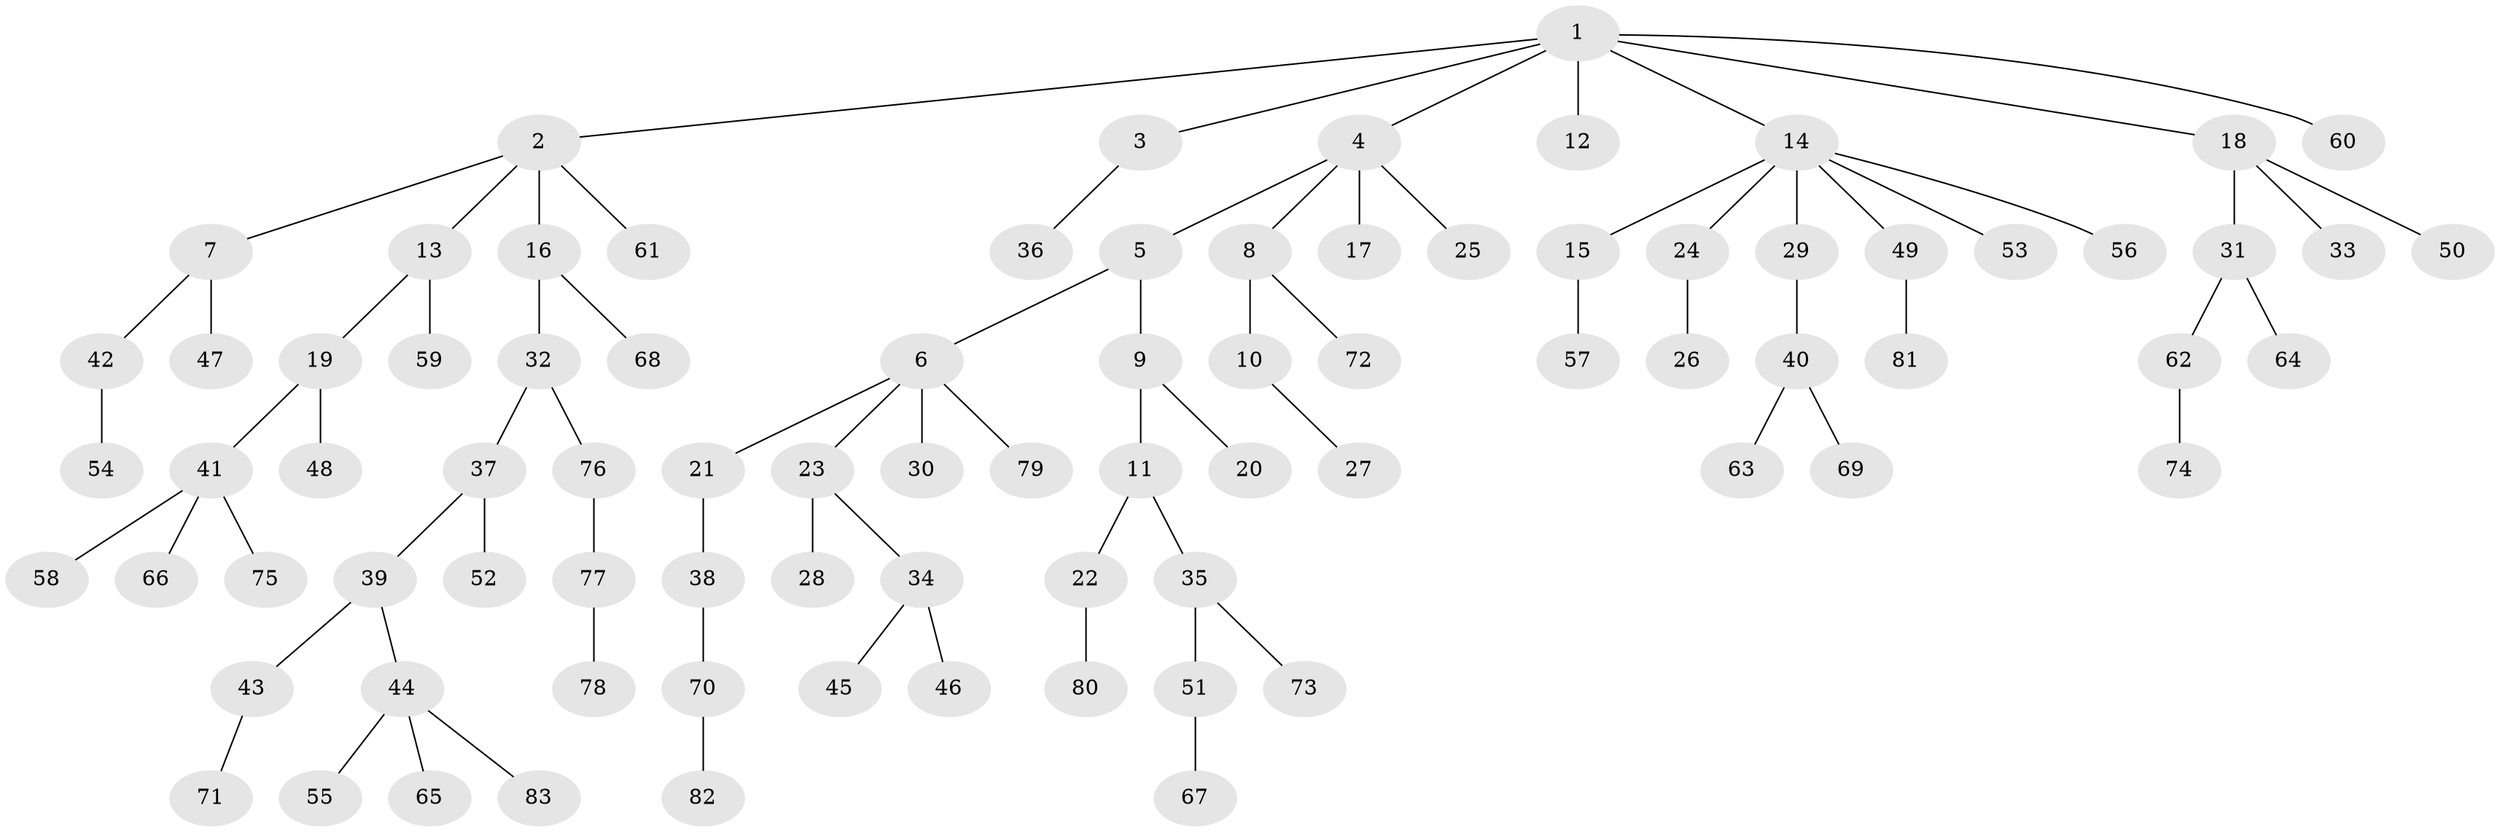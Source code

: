 // Generated by graph-tools (version 1.1) at 2025/26/03/09/25 03:26:32]
// undirected, 83 vertices, 82 edges
graph export_dot {
graph [start="1"]
  node [color=gray90,style=filled];
  1;
  2;
  3;
  4;
  5;
  6;
  7;
  8;
  9;
  10;
  11;
  12;
  13;
  14;
  15;
  16;
  17;
  18;
  19;
  20;
  21;
  22;
  23;
  24;
  25;
  26;
  27;
  28;
  29;
  30;
  31;
  32;
  33;
  34;
  35;
  36;
  37;
  38;
  39;
  40;
  41;
  42;
  43;
  44;
  45;
  46;
  47;
  48;
  49;
  50;
  51;
  52;
  53;
  54;
  55;
  56;
  57;
  58;
  59;
  60;
  61;
  62;
  63;
  64;
  65;
  66;
  67;
  68;
  69;
  70;
  71;
  72;
  73;
  74;
  75;
  76;
  77;
  78;
  79;
  80;
  81;
  82;
  83;
  1 -- 2;
  1 -- 3;
  1 -- 4;
  1 -- 12;
  1 -- 14;
  1 -- 18;
  1 -- 60;
  2 -- 7;
  2 -- 13;
  2 -- 16;
  2 -- 61;
  3 -- 36;
  4 -- 5;
  4 -- 8;
  4 -- 17;
  4 -- 25;
  5 -- 6;
  5 -- 9;
  6 -- 21;
  6 -- 23;
  6 -- 30;
  6 -- 79;
  7 -- 42;
  7 -- 47;
  8 -- 10;
  8 -- 72;
  9 -- 11;
  9 -- 20;
  10 -- 27;
  11 -- 22;
  11 -- 35;
  13 -- 19;
  13 -- 59;
  14 -- 15;
  14 -- 24;
  14 -- 29;
  14 -- 49;
  14 -- 53;
  14 -- 56;
  15 -- 57;
  16 -- 32;
  16 -- 68;
  18 -- 31;
  18 -- 33;
  18 -- 50;
  19 -- 41;
  19 -- 48;
  21 -- 38;
  22 -- 80;
  23 -- 28;
  23 -- 34;
  24 -- 26;
  29 -- 40;
  31 -- 62;
  31 -- 64;
  32 -- 37;
  32 -- 76;
  34 -- 45;
  34 -- 46;
  35 -- 51;
  35 -- 73;
  37 -- 39;
  37 -- 52;
  38 -- 70;
  39 -- 43;
  39 -- 44;
  40 -- 63;
  40 -- 69;
  41 -- 58;
  41 -- 66;
  41 -- 75;
  42 -- 54;
  43 -- 71;
  44 -- 55;
  44 -- 65;
  44 -- 83;
  49 -- 81;
  51 -- 67;
  62 -- 74;
  70 -- 82;
  76 -- 77;
  77 -- 78;
}
